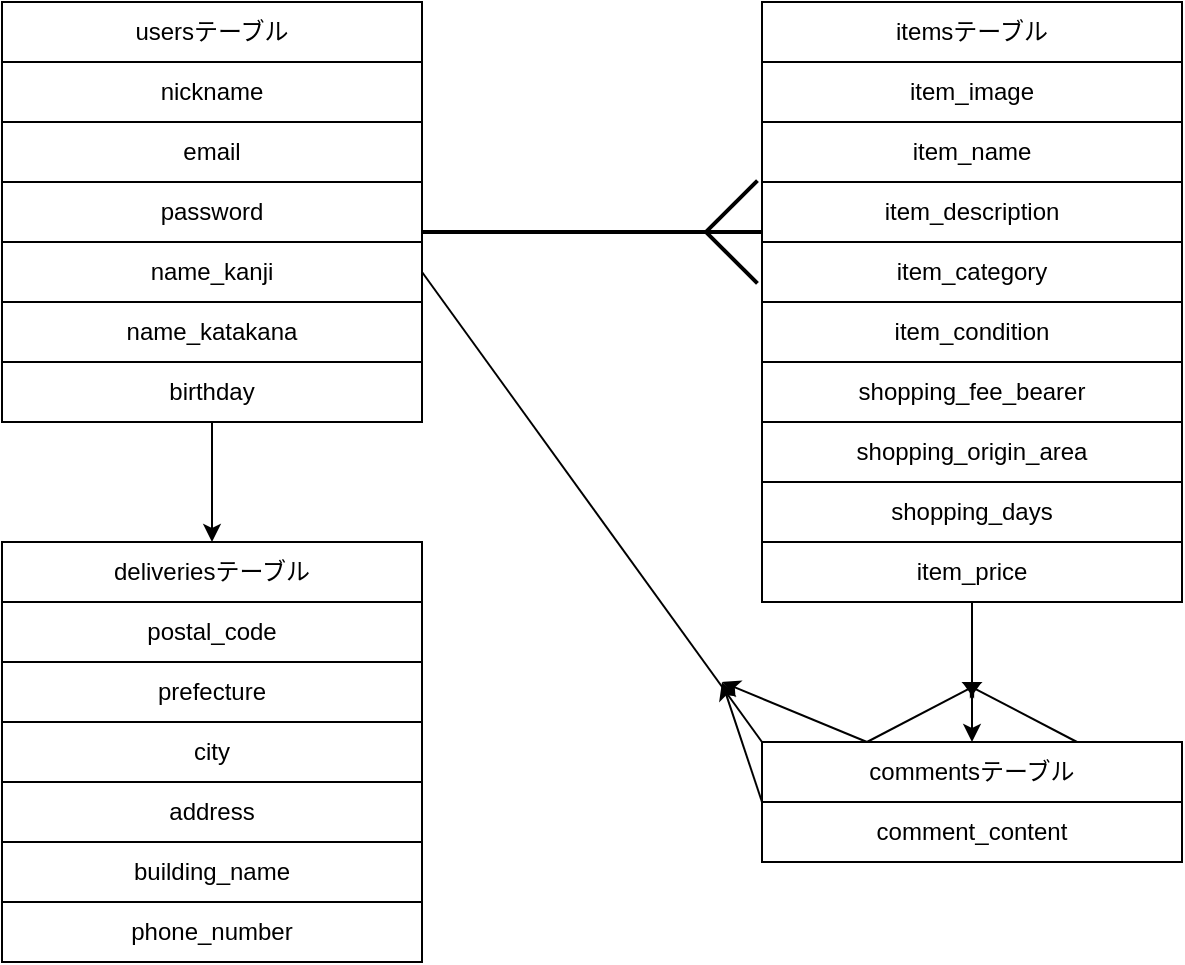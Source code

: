 <mxfile>
    <diagram id="xqKbLYAhhNkv6kT4jyuE" name="ページ1">
        <mxGraphModel dx="736" dy="647" grid="1" gridSize="10" guides="1" tooltips="1" connect="1" arrows="1" fold="1" page="1" pageScale="1" pageWidth="827" pageHeight="1169" math="0" shadow="0">
            <root>
                <mxCell id="0"/>
                <mxCell id="1" parent="0"/>
                <mxCell id="126" value="" style="group" parent="1" vertex="1" connectable="0">
                    <mxGeometry x="110" y="220" width="210" height="210" as="geometry"/>
                </mxCell>
                <mxCell id="114" value="usersテーブル" style="rounded=0;whiteSpace=wrap;html=1;movable=1;resizable=1;rotatable=1;deletable=1;editable=1;connectable=1;container=0;" parent="126" vertex="1">
                    <mxGeometry width="210" height="30" as="geometry"/>
                </mxCell>
                <mxCell id="115" value="nickname" style="rounded=0;whiteSpace=wrap;html=1;movable=1;resizable=1;rotatable=1;deletable=1;editable=1;connectable=1;container=0;" parent="126" vertex="1">
                    <mxGeometry y="30" width="210" height="30" as="geometry"/>
                </mxCell>
                <mxCell id="116" value="email" style="rounded=0;whiteSpace=wrap;html=1;movable=1;resizable=1;rotatable=1;deletable=1;editable=1;connectable=1;container=0;" parent="126" vertex="1">
                    <mxGeometry y="60" width="210" height="30" as="geometry"/>
                </mxCell>
                <mxCell id="117" value="password" style="rounded=0;whiteSpace=wrap;html=1;movable=1;resizable=1;rotatable=1;deletable=1;editable=1;connectable=1;container=0;" parent="126" vertex="1">
                    <mxGeometry y="90" width="210" height="30" as="geometry"/>
                </mxCell>
                <mxCell id="118" value="name_kanji" style="rounded=0;whiteSpace=wrap;html=1;movable=1;resizable=1;rotatable=1;deletable=1;editable=1;connectable=1;container=0;" parent="126" vertex="1">
                    <mxGeometry y="120" width="210" height="30" as="geometry"/>
                </mxCell>
                <mxCell id="122" value="name_katakana" style="rounded=0;whiteSpace=wrap;html=1;movable=1;resizable=1;rotatable=1;deletable=1;editable=1;connectable=1;container=0;" parent="126" vertex="1">
                    <mxGeometry y="150" width="210" height="30" as="geometry"/>
                </mxCell>
                <mxCell id="123" value="birthday" style="rounded=0;whiteSpace=wrap;html=1;movable=1;resizable=1;rotatable=1;deletable=1;editable=1;connectable=1;container=0;" parent="126" vertex="1">
                    <mxGeometry y="180" width="210" height="30" as="geometry"/>
                </mxCell>
                <mxCell id="148" value="" style="group" parent="1" vertex="1" connectable="0">
                    <mxGeometry x="490" y="220" width="210" height="300" as="geometry"/>
                </mxCell>
                <mxCell id="121" value="itemsテーブル" style="rounded=0;whiteSpace=wrap;html=1;movable=1;resizable=1;rotatable=1;deletable=1;editable=1;connectable=1;container=0;" parent="148" vertex="1">
                    <mxGeometry width="210" height="30" as="geometry"/>
                </mxCell>
                <mxCell id="124" value="item_condition" style="rounded=0;whiteSpace=wrap;html=1;movable=1;resizable=1;rotatable=1;deletable=1;editable=1;connectable=1;container=0;" parent="148" vertex="1">
                    <mxGeometry y="150" width="210" height="30" as="geometry"/>
                </mxCell>
                <mxCell id="127" value="item_description" style="rounded=0;whiteSpace=wrap;html=1;movable=1;resizable=1;rotatable=1;deletable=1;editable=1;connectable=1;container=0;" parent="148" vertex="1">
                    <mxGeometry y="90" width="210" height="30" as="geometry"/>
                </mxCell>
                <mxCell id="128" value="item_name" style="rounded=0;whiteSpace=wrap;html=1;movable=1;resizable=1;rotatable=1;deletable=1;editable=1;connectable=1;container=0;" parent="148" vertex="1">
                    <mxGeometry y="60" width="210" height="30" as="geometry"/>
                </mxCell>
                <mxCell id="129" value="item_category" style="rounded=0;whiteSpace=wrap;html=1;movable=1;resizable=1;rotatable=1;deletable=1;editable=1;connectable=1;container=0;" parent="148" vertex="1">
                    <mxGeometry y="120" width="210" height="30" as="geometry"/>
                </mxCell>
                <mxCell id="130" value="item_image" style="rounded=0;whiteSpace=wrap;html=1;movable=1;resizable=1;rotatable=1;deletable=1;editable=1;connectable=1;container=0;" parent="148" vertex="1">
                    <mxGeometry y="30" width="210" height="30" as="geometry"/>
                </mxCell>
                <mxCell id="132" value="shopping_origin_area" style="rounded=0;whiteSpace=wrap;html=1;movable=1;resizable=1;rotatable=1;deletable=1;editable=1;connectable=1;container=0;" parent="148" vertex="1">
                    <mxGeometry y="210" width="210" height="30" as="geometry"/>
                </mxCell>
                <mxCell id="133" value="shopping_fee_bearer" style="rounded=0;whiteSpace=wrap;html=1;movable=1;resizable=1;rotatable=1;deletable=1;editable=1;connectable=1;container=0;" parent="148" vertex="1">
                    <mxGeometry y="180" width="210" height="30" as="geometry"/>
                </mxCell>
                <mxCell id="136" value="item_price" style="rounded=0;whiteSpace=wrap;html=1;movable=1;resizable=1;rotatable=1;deletable=1;editable=1;connectable=1;container=0;" parent="148" vertex="1">
                    <mxGeometry y="270" width="210" height="30" as="geometry"/>
                </mxCell>
                <mxCell id="137" value="shopping_days" style="rounded=0;whiteSpace=wrap;html=1;movable=1;resizable=1;rotatable=1;deletable=1;editable=1;connectable=1;container=0;" parent="148" vertex="1">
                    <mxGeometry y="240" width="210" height="30" as="geometry"/>
                </mxCell>
                <mxCell id="149" value="" style="group" vertex="1" connectable="0" parent="1">
                    <mxGeometry x="110" y="490" width="210" height="210" as="geometry"/>
                </mxCell>
                <mxCell id="125" value="address" style="rounded=0;whiteSpace=wrap;html=1;movable=1;resizable=1;rotatable=1;deletable=1;editable=1;connectable=1;container=0;" parent="149" vertex="1">
                    <mxGeometry y="120" width="210" height="30" as="geometry"/>
                </mxCell>
                <mxCell id="140" value="phone_number" style="rounded=0;whiteSpace=wrap;html=1;movable=1;resizable=1;rotatable=1;deletable=1;editable=1;connectable=1;container=0;" parent="149" vertex="1">
                    <mxGeometry y="180" width="210" height="30" as="geometry"/>
                </mxCell>
                <mxCell id="141" value="building_name" style="rounded=0;whiteSpace=wrap;html=1;movable=1;resizable=1;rotatable=1;deletable=1;editable=1;connectable=1;container=0;" parent="149" vertex="1">
                    <mxGeometry y="150" width="210" height="30" as="geometry"/>
                </mxCell>
                <mxCell id="142" value="deliveriesテーブル" style="rounded=0;whiteSpace=wrap;html=1;movable=1;resizable=1;rotatable=1;deletable=1;editable=1;connectable=1;container=0;" parent="149" vertex="1">
                    <mxGeometry width="210" height="30" as="geometry"/>
                </mxCell>
                <mxCell id="143" value="postal_code" style="rounded=0;whiteSpace=wrap;html=1;movable=1;resizable=1;rotatable=1;deletable=1;editable=1;connectable=1;container=0;" parent="149" vertex="1">
                    <mxGeometry y="30" width="210" height="30" as="geometry"/>
                </mxCell>
                <mxCell id="144" value="prefecture" style="rounded=0;whiteSpace=wrap;html=1;movable=1;resizable=1;rotatable=1;deletable=1;editable=1;connectable=1;container=0;" parent="149" vertex="1">
                    <mxGeometry y="60" width="210" height="30" as="geometry"/>
                </mxCell>
                <mxCell id="145" value="city" style="rounded=0;whiteSpace=wrap;html=1;movable=1;resizable=1;rotatable=1;deletable=1;editable=1;connectable=1;container=0;" parent="149" vertex="1">
                    <mxGeometry y="90" width="210" height="30" as="geometry"/>
                </mxCell>
                <mxCell id="150" value="" style="group" vertex="1" connectable="0" parent="1">
                    <mxGeometry x="490" y="590" width="210" height="60" as="geometry"/>
                </mxCell>
                <mxCell id="134" value="comment_content" style="rounded=0;whiteSpace=wrap;html=1;movable=1;resizable=1;rotatable=1;deletable=1;editable=1;connectable=1;container=0;" parent="150" vertex="1">
                    <mxGeometry y="30" width="210" height="30" as="geometry"/>
                </mxCell>
                <mxCell id="135" value="commentsテーブル" style="rounded=0;whiteSpace=wrap;html=1;movable=1;resizable=1;rotatable=1;deletable=1;editable=1;connectable=1;container=0;" parent="150" vertex="1">
                    <mxGeometry width="210" height="30" as="geometry"/>
                </mxCell>
                <mxCell id="151" value="" style="line;strokeWidth=2;html=1;" vertex="1" parent="1">
                    <mxGeometry x="320" y="330" width="170" height="10" as="geometry"/>
                </mxCell>
                <mxCell id="160" value="" style="line;strokeWidth=2;html=1;direction=north;rotation=135;" vertex="1" parent="1">
                    <mxGeometry x="470" y="330" width="10" height="36" as="geometry"/>
                </mxCell>
                <mxCell id="162" value="" style="line;strokeWidth=2;html=1;direction=north;rotation=45;" vertex="1" parent="1">
                    <mxGeometry x="470" y="304" width="10" height="36" as="geometry"/>
                </mxCell>
                <mxCell id="166" value="" style="endArrow=none;html=1;entryX=0;entryY=0;entryDx=0;entryDy=0;exitX=1;exitY=0.5;exitDx=0;exitDy=0;" edge="1" parent="1" source="118" target="135">
                    <mxGeometry width="50" height="50" relative="1" as="geometry">
                        <mxPoint x="370" y="510" as="sourcePoint"/>
                        <mxPoint x="460" y="570" as="targetPoint"/>
                    </mxGeometry>
                </mxCell>
                <mxCell id="168" style="edgeStyle=none;html=1;exitX=0;exitY=0;exitDx=0;exitDy=0;" edge="1" parent="1" source="134">
                    <mxGeometry relative="1" as="geometry">
                        <mxPoint x="470" y="560" as="targetPoint"/>
                    </mxGeometry>
                </mxCell>
                <mxCell id="169" style="edgeStyle=none;html=1;exitX=0.25;exitY=0;exitDx=0;exitDy=0;" edge="1" parent="1" source="135">
                    <mxGeometry relative="1" as="geometry">
                        <mxPoint x="470" y="560" as="targetPoint"/>
                    </mxGeometry>
                </mxCell>
                <mxCell id="170" style="edgeStyle=none;html=1;exitX=0.5;exitY=1;exitDx=0;exitDy=0;entryX=0.5;entryY=0;entryDx=0;entryDy=0;strokeColor=none;" edge="1" parent="1" source="123" target="142">
                    <mxGeometry relative="1" as="geometry">
                        <Array as="points">
                            <mxPoint x="215" y="470"/>
                        </Array>
                    </mxGeometry>
                </mxCell>
                <mxCell id="175" style="edgeStyle=none;html=1;exitX=0.5;exitY=1;exitDx=0;exitDy=0;entryX=0.5;entryY=0;entryDx=0;entryDy=0;" edge="1" parent="1" source="136" target="135">
                    <mxGeometry relative="1" as="geometry"/>
                </mxCell>
                <mxCell id="176" style="edgeStyle=none;html=1;exitX=0.25;exitY=0;exitDx=0;exitDy=0;" edge="1" parent="1" source="135">
                    <mxGeometry relative="1" as="geometry">
                        <mxPoint x="600" y="560" as="targetPoint"/>
                    </mxGeometry>
                </mxCell>
                <mxCell id="177" style="edgeStyle=none;html=1;exitX=0.75;exitY=0;exitDx=0;exitDy=0;" edge="1" parent="1" source="135">
                    <mxGeometry relative="1" as="geometry">
                        <mxPoint x="590" y="560" as="targetPoint"/>
                    </mxGeometry>
                </mxCell>
                <mxCell id="178" style="edgeStyle=none;html=1;exitX=0.5;exitY=1;exitDx=0;exitDy=0;" edge="1" parent="1" source="123">
                    <mxGeometry relative="1" as="geometry">
                        <mxPoint x="215" y="490" as="targetPoint"/>
                    </mxGeometry>
                </mxCell>
            </root>
        </mxGraphModel>
    </diagram>
</mxfile>